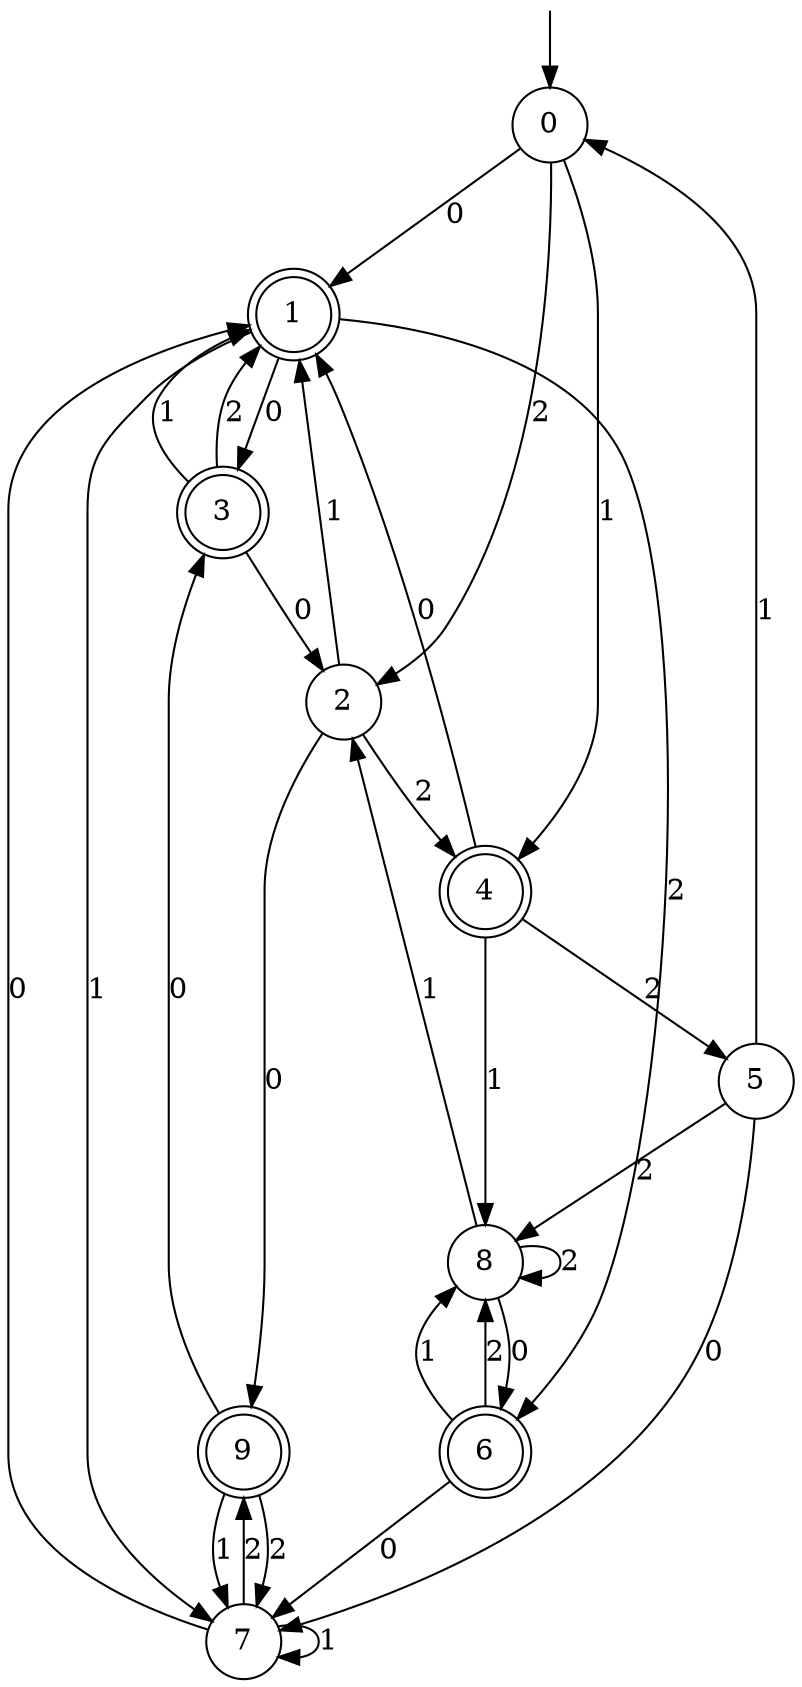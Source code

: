 digraph g {

	s0 [shape="circle" label="0"];
	s1 [shape="doublecircle" label="1"];
	s2 [shape="circle" label="2"];
	s3 [shape="doublecircle" label="3"];
	s4 [shape="doublecircle" label="4"];
	s5 [shape="circle" label="5"];
	s6 [shape="doublecircle" label="6"];
	s7 [shape="circle" label="7"];
	s8 [shape="circle" label="8"];
	s9 [shape="doublecircle" label="9"];
	s0 -> s1 [label="0"];
	s0 -> s4 [label="1"];
	s0 -> s2 [label="2"];
	s1 -> s3 [label="0"];
	s1 -> s7 [label="1"];
	s1 -> s6 [label="2"];
	s2 -> s9 [label="0"];
	s2 -> s1 [label="1"];
	s2 -> s4 [label="2"];
	s3 -> s2 [label="0"];
	s3 -> s1 [label="1"];
	s3 -> s1 [label="2"];
	s4 -> s1 [label="0"];
	s4 -> s8 [label="1"];
	s4 -> s5 [label="2"];
	s5 -> s7 [label="0"];
	s5 -> s0 [label="1"];
	s5 -> s8 [label="2"];
	s6 -> s7 [label="0"];
	s6 -> s8 [label="1"];
	s6 -> s8 [label="2"];
	s7 -> s1 [label="0"];
	s7 -> s7 [label="1"];
	s7 -> s9 [label="2"];
	s8 -> s6 [label="0"];
	s8 -> s2 [label="1"];
	s8 -> s8 [label="2"];
	s9 -> s3 [label="0"];
	s9 -> s7 [label="1"];
	s9 -> s7 [label="2"];

__start0 [label="" shape="none" width="0" height="0"];
__start0 -> s0;

}
